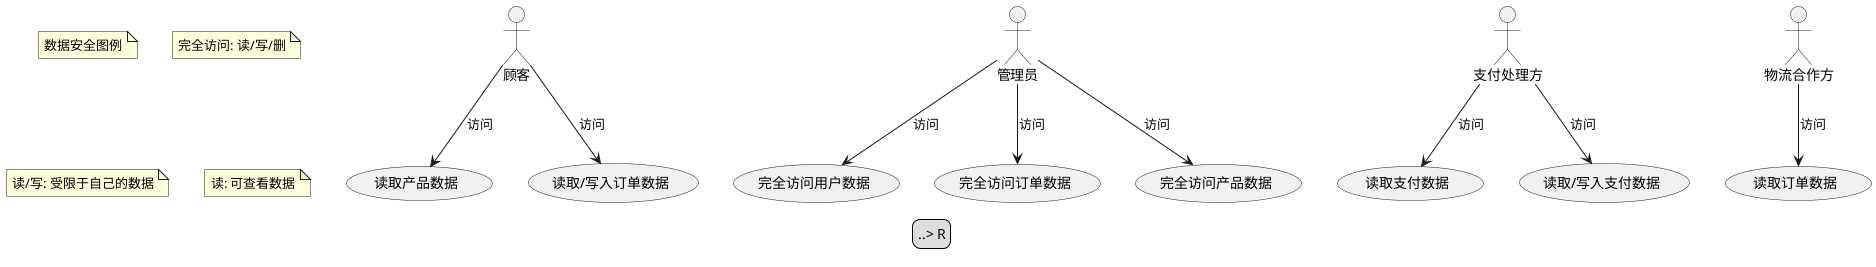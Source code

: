 @startuml
!define ACTOR actor
'!define USECASE ellipse

' 参与者定义
ACTOR "顾客" as Customer
ACTOR "管理员" as Admin
ACTOR "支付处理方" as PaymentProcessor
ACTOR "物流合作方" as ShippingPartner

' 用例定义
USECASE "读取产品数据" as UC1
USECASE "读取/写入订单数据" as UC2
USECASE "完全访问用户数据" as UC3
USECASE "读取支付数据" as UC4
USECASE "读取/写入支付数据" as UC5
USECASE "完全访问订单数据" as UC6
USECASE "完全访问产品数据" as UC7
USECASE "读取订单数据" as UC8

' 数据安全图例
note "数据安全图例" as Legend
note "完全访问: 读/写/删" as FA
note "读/写: 受限于自己的数据" as RW
note "读: 可查看数据" as R

' 关系
Customer --> UC1 : 访问
Customer --> UC2 : 访问
Admin --> UC3 : 访问
Admin --> UC6 : 访问
Admin --> UC7 : 访问
PaymentProcessor --> UC4 : 访问
PaymentProcessor --> UC5 : 访问
ShippingPartner --> UC8 : 访问

' 图例关系
Legend ..> FA 
Legend ..> RW 
Legend ..> R 

@enduml
